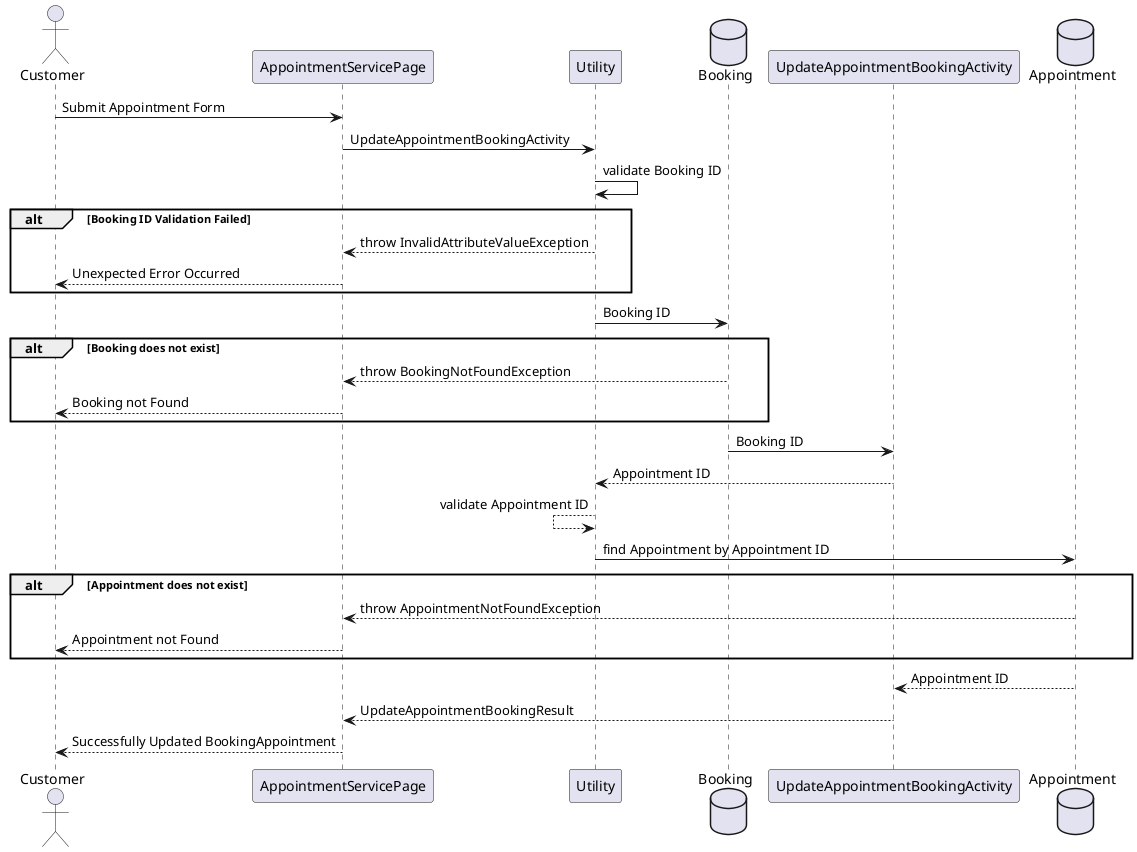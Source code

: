 @startuml
actor Customer
participant AppointmentServicePage
participant Utility
database Booking
participant UpdateAppointmentBookingActivity
database Appointment

Customer -> AppointmentServicePage : Submit Appointment Form
AppointmentServicePage -> Utility : UpdateAppointmentBookingActivity
Utility -> Utility : validate Booking ID

alt Booking ID Validation Failed
AppointmentServicePage <-- Utility : throw InvalidAttributeValueException
Customer <-- AppointmentServicePage : Unexpected Error Occurred
end

Utility -> Booking : Booking ID

alt Booking does not exist
AppointmentServicePage <-- Booking : throw BookingNotFoundException
Customer <-- AppointmentServicePage : Booking not Found
end

Booking -> UpdateAppointmentBookingActivity : Booking ID
Utility <-- UpdateAppointmentBookingActivity : Appointment ID
Utility <-- Utility : validate Appointment ID
Utility -> Appointment : find Appointment by Appointment ID

alt Appointment does not exist
AppointmentServicePage <-- Appointment : throw AppointmentNotFoundException
Customer <-- AppointmentServicePage : Appointment not Found
end

UpdateAppointmentBookingActivity <-- Appointment : Appointment ID
AppointmentServicePage <-- UpdateAppointmentBookingActivity : UpdateAppointmentBookingResult
Customer <-- AppointmentServicePage : Successfully Updated BookingAppointment
@enduml